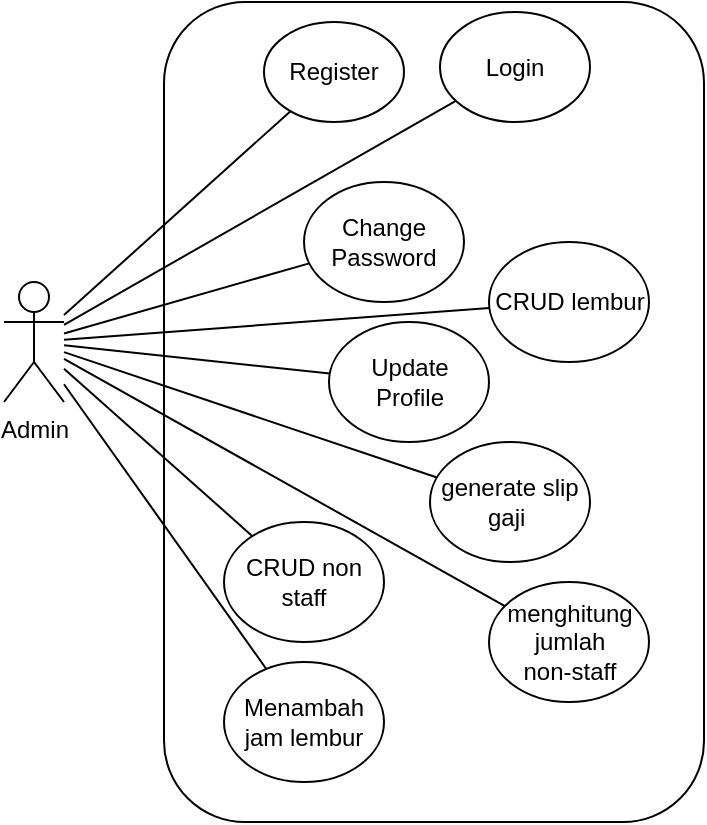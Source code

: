 <mxfile version="20.8.18" type="github">
  <diagram name="Page-1" id="0Ijms01H5gh7qTfVi3M8">
    <mxGraphModel dx="1615" dy="914" grid="1" gridSize="10" guides="1" tooltips="1" connect="1" arrows="1" fold="1" page="1" pageScale="1" pageWidth="850" pageHeight="1100" math="0" shadow="0">
      <root>
        <mxCell id="0" />
        <mxCell id="1" parent="0" />
        <mxCell id="CvDByP89-1qJwjHYxkcs-1" value="" style="rounded=1;whiteSpace=wrap;html=1;" vertex="1" parent="1">
          <mxGeometry x="250" y="120" width="270" height="410" as="geometry" />
        </mxCell>
        <mxCell id="CvDByP89-1qJwjHYxkcs-4" value="Admin&lt;br&gt;" style="shape=umlActor;verticalLabelPosition=bottom;verticalAlign=top;html=1;outlineConnect=0;" vertex="1" parent="1">
          <mxGeometry x="170" y="260" width="30" height="60" as="geometry" />
        </mxCell>
        <mxCell id="CvDByP89-1qJwjHYxkcs-6" value="Register" style="ellipse;whiteSpace=wrap;html=1;" vertex="1" parent="1">
          <mxGeometry x="300" y="130" width="70" height="50" as="geometry" />
        </mxCell>
        <mxCell id="CvDByP89-1qJwjHYxkcs-7" value="Login" style="ellipse;whiteSpace=wrap;html=1;" vertex="1" parent="1">
          <mxGeometry x="388" y="125" width="75" height="55" as="geometry" />
        </mxCell>
        <mxCell id="CvDByP89-1qJwjHYxkcs-8" value="Change Password" style="ellipse;whiteSpace=wrap;html=1;" vertex="1" parent="1">
          <mxGeometry x="320" y="210" width="80" height="60" as="geometry" />
        </mxCell>
        <mxCell id="CvDByP89-1qJwjHYxkcs-9" value="Update&lt;br&gt;Profile" style="ellipse;whiteSpace=wrap;html=1;" vertex="1" parent="1">
          <mxGeometry x="332.5" y="280" width="80" height="60" as="geometry" />
        </mxCell>
        <mxCell id="CvDByP89-1qJwjHYxkcs-13" value="CRUD lembur" style="ellipse;whiteSpace=wrap;html=1;" vertex="1" parent="1">
          <mxGeometry x="412.5" y="240" width="80" height="60" as="geometry" />
        </mxCell>
        <mxCell id="CvDByP89-1qJwjHYxkcs-16" value="generate slip gaji&amp;nbsp;" style="ellipse;whiteSpace=wrap;html=1;" vertex="1" parent="1">
          <mxGeometry x="383" y="340" width="80" height="60" as="geometry" />
        </mxCell>
        <mxCell id="CvDByP89-1qJwjHYxkcs-18" value="menghitung jumlah&lt;br&gt;non-staff" style="ellipse;whiteSpace=wrap;html=1;" vertex="1" parent="1">
          <mxGeometry x="412.5" y="410" width="80" height="60" as="geometry" />
        </mxCell>
        <mxCell id="CvDByP89-1qJwjHYxkcs-20" value="CRUD non staff" style="ellipse;whiteSpace=wrap;html=1;" vertex="1" parent="1">
          <mxGeometry x="280" y="380" width="80" height="60" as="geometry" />
        </mxCell>
        <mxCell id="CvDByP89-1qJwjHYxkcs-23" value="Menambah jam lembur" style="ellipse;whiteSpace=wrap;html=1;" vertex="1" parent="1">
          <mxGeometry x="280" y="450" width="80" height="60" as="geometry" />
        </mxCell>
        <mxCell id="CvDByP89-1qJwjHYxkcs-26" value="" style="endArrow=none;html=1;rounded=0;" edge="1" parent="1" source="CvDByP89-1qJwjHYxkcs-4" target="CvDByP89-1qJwjHYxkcs-6">
          <mxGeometry width="50" height="50" relative="1" as="geometry">
            <mxPoint x="400" y="380" as="sourcePoint" />
            <mxPoint x="450" y="330" as="targetPoint" />
          </mxGeometry>
        </mxCell>
        <mxCell id="CvDByP89-1qJwjHYxkcs-27" value="" style="endArrow=none;html=1;rounded=0;" edge="1" parent="1" source="CvDByP89-1qJwjHYxkcs-4" target="CvDByP89-1qJwjHYxkcs-7">
          <mxGeometry width="50" height="50" relative="1" as="geometry">
            <mxPoint x="203" y="276" as="sourcePoint" />
            <mxPoint x="321" y="183" as="targetPoint" />
          </mxGeometry>
        </mxCell>
        <mxCell id="CvDByP89-1qJwjHYxkcs-28" value="" style="endArrow=none;html=1;rounded=0;" edge="1" parent="1" source="CvDByP89-1qJwjHYxkcs-4" target="CvDByP89-1qJwjHYxkcs-8">
          <mxGeometry width="50" height="50" relative="1" as="geometry">
            <mxPoint x="210" y="291" as="sourcePoint" />
            <mxPoint x="406" y="179" as="targetPoint" />
          </mxGeometry>
        </mxCell>
        <mxCell id="CvDByP89-1qJwjHYxkcs-29" value="" style="endArrow=none;html=1;rounded=0;" edge="1" parent="1" source="CvDByP89-1qJwjHYxkcs-4" target="CvDByP89-1qJwjHYxkcs-13">
          <mxGeometry width="50" height="50" relative="1" as="geometry">
            <mxPoint x="210" y="294" as="sourcePoint" />
            <mxPoint x="322" y="253" as="targetPoint" />
          </mxGeometry>
        </mxCell>
        <mxCell id="CvDByP89-1qJwjHYxkcs-30" value="" style="endArrow=none;html=1;rounded=0;" edge="1" parent="1" source="CvDByP89-1qJwjHYxkcs-4" target="CvDByP89-1qJwjHYxkcs-16">
          <mxGeometry width="50" height="50" relative="1" as="geometry">
            <mxPoint x="195" y="300" as="sourcePoint" />
            <mxPoint x="423" y="283" as="targetPoint" />
          </mxGeometry>
        </mxCell>
        <mxCell id="CvDByP89-1qJwjHYxkcs-31" value="" style="endArrow=none;html=1;rounded=0;" edge="1" parent="1" source="CvDByP89-1qJwjHYxkcs-4" target="CvDByP89-1qJwjHYxkcs-9">
          <mxGeometry width="50" height="50" relative="1" as="geometry">
            <mxPoint x="210" y="304" as="sourcePoint" />
            <mxPoint x="437" y="361" as="targetPoint" />
          </mxGeometry>
        </mxCell>
        <mxCell id="CvDByP89-1qJwjHYxkcs-32" value="" style="endArrow=none;html=1;rounded=0;" edge="1" parent="1" source="CvDByP89-1qJwjHYxkcs-4" target="CvDByP89-1qJwjHYxkcs-20">
          <mxGeometry width="50" height="50" relative="1" as="geometry">
            <mxPoint x="210" y="305" as="sourcePoint" />
            <mxPoint x="384" y="367" as="targetPoint" />
          </mxGeometry>
        </mxCell>
        <mxCell id="CvDByP89-1qJwjHYxkcs-33" value="" style="endArrow=none;html=1;rounded=0;" edge="1" parent="1" source="CvDByP89-1qJwjHYxkcs-4" target="CvDByP89-1qJwjHYxkcs-23">
          <mxGeometry width="50" height="50" relative="1" as="geometry">
            <mxPoint x="220" y="315" as="sourcePoint" />
            <mxPoint x="314" y="397" as="targetPoint" />
          </mxGeometry>
        </mxCell>
        <mxCell id="CvDByP89-1qJwjHYxkcs-34" value="" style="endArrow=none;html=1;rounded=0;" edge="1" parent="1" source="CvDByP89-1qJwjHYxkcs-4" target="CvDByP89-1qJwjHYxkcs-18">
          <mxGeometry width="50" height="50" relative="1" as="geometry">
            <mxPoint x="230" y="325" as="sourcePoint" />
            <mxPoint x="358" y="475" as="targetPoint" />
          </mxGeometry>
        </mxCell>
      </root>
    </mxGraphModel>
  </diagram>
</mxfile>
